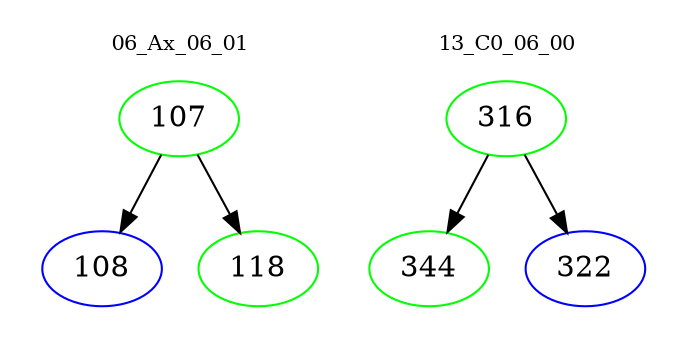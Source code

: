 digraph{
subgraph cluster_0 {
color = white
label = "06_Ax_06_01";
fontsize=10;
T0_107 [label="107", color="green"]
T0_107 -> T0_108 [color="black"]
T0_108 [label="108", color="blue"]
T0_107 -> T0_118 [color="black"]
T0_118 [label="118", color="green"]
}
subgraph cluster_1 {
color = white
label = "13_C0_06_00";
fontsize=10;
T1_316 [label="316", color="green"]
T1_316 -> T1_344 [color="black"]
T1_344 [label="344", color="green"]
T1_316 -> T1_322 [color="black"]
T1_322 [label="322", color="blue"]
}
}
